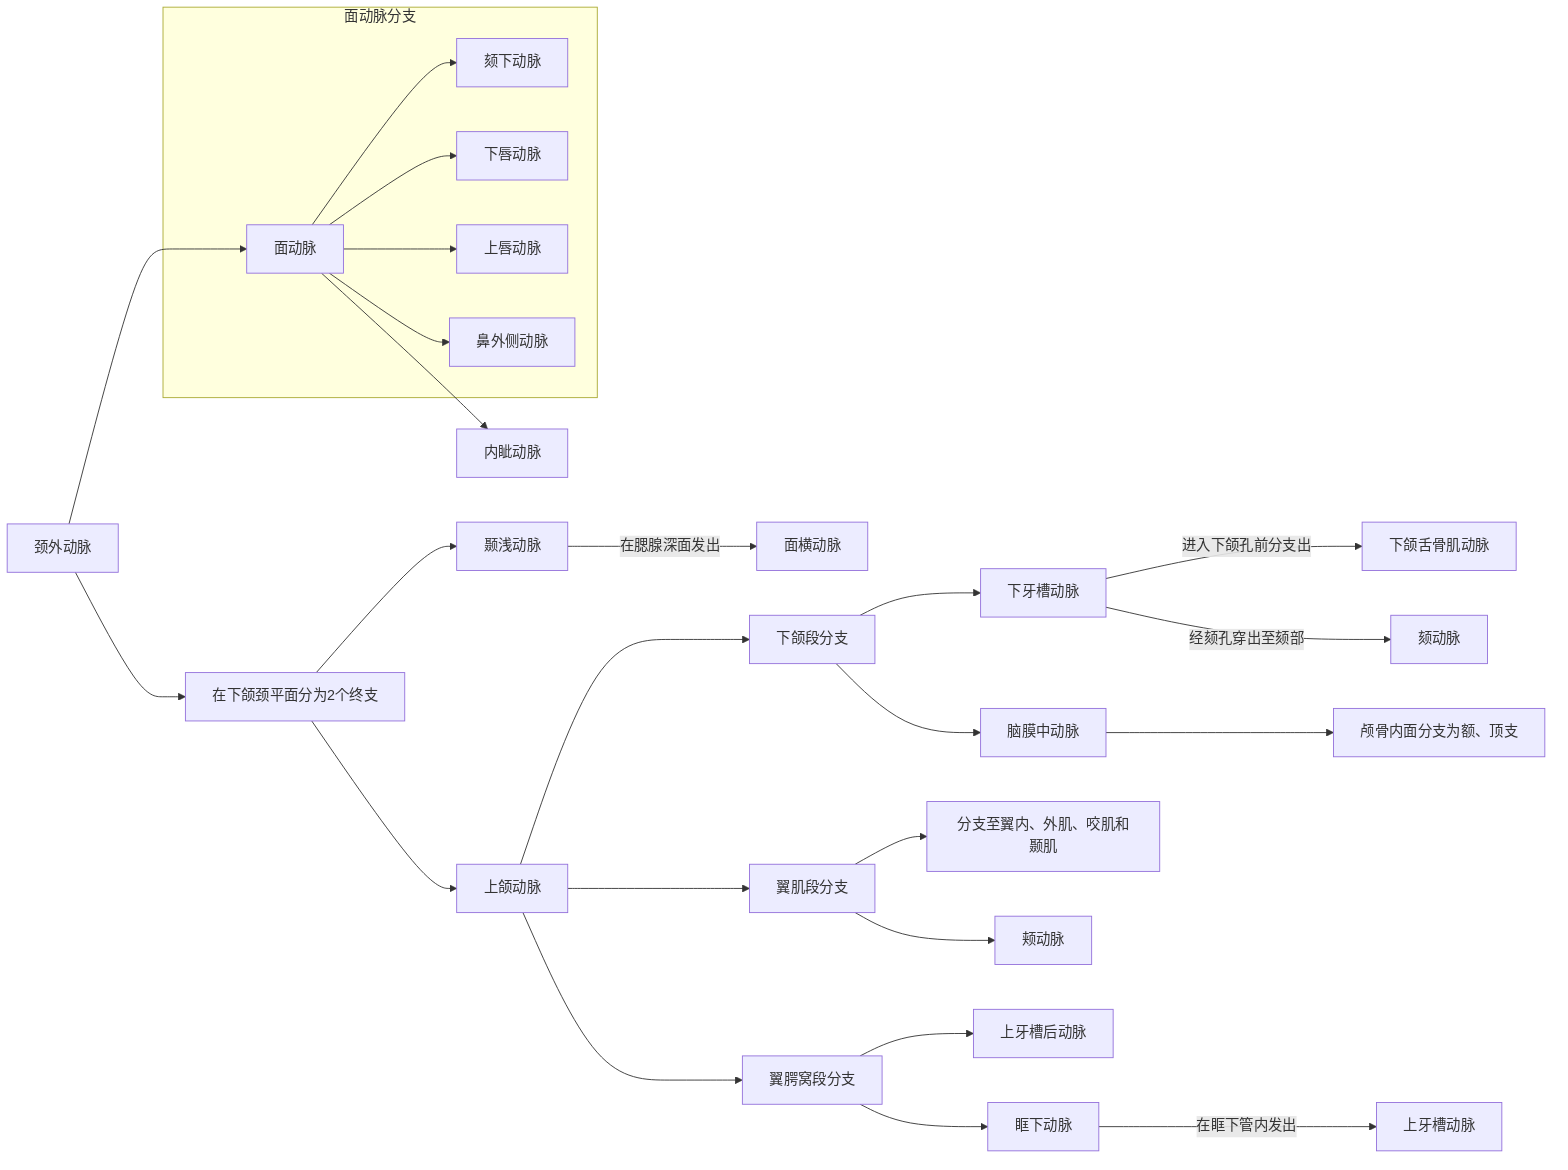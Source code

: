 flowchart LR
ECA[颈外动脉]-->FA[面动脉]
subgraph 面动脉分支
direction LR
FA-->颏下动脉
FA-->下唇动脉
FA-->上唇动脉
FA-->鼻外侧动脉
end
FA-->内眦动脉
ECA-->e[在下颌颈平面分为2个终支]
e-->MXA[上颌动脉]
e-->ATS[颞浅动脉]
ATS-->|在腮腺深面发出|面横动脉
MXA-->a[下颌段分支]
a-->IAA[下牙槽动脉]
IAA-->|进入下颌孔前分支出|下颌舌骨肌动脉
IAA-->|经颏孔穿出至颏部|颏动脉
a-->MMA[脑膜中动脉]
MMA-->b["颅骨内面分支为额、顶支"]
MXA-->c[翼肌段分支]
c-->d["分支至翼内、外肌、咬肌和颞肌"]
c-->颊动脉
MXA-->f[翼腭窝段分支]
f-->上牙槽后动脉
f-->IOA[眶下动脉]
IOA-->|在眶下管内发出|上牙槽动脉